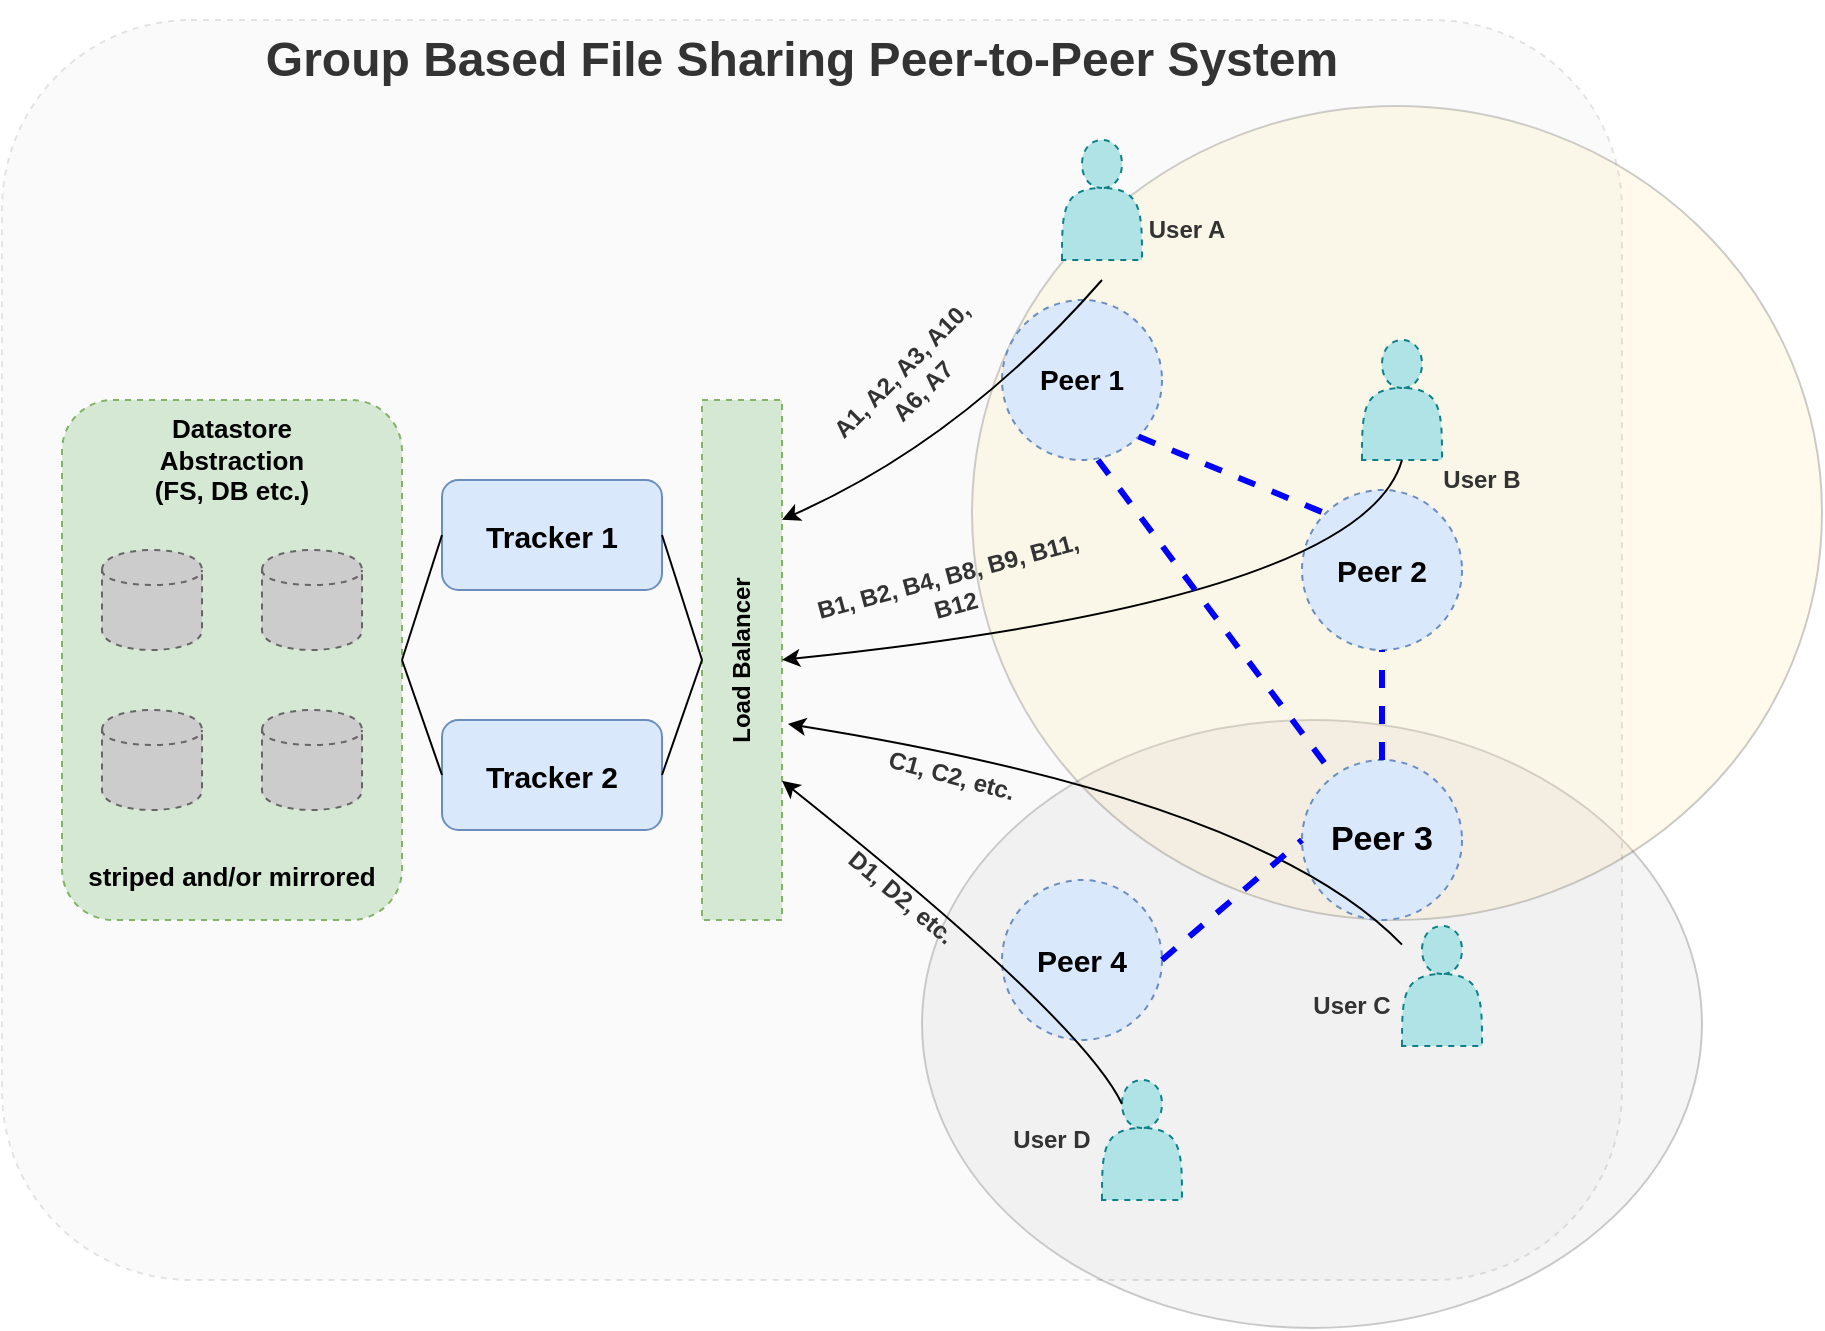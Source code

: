 <mxfile version="12.1.1" type="device" pages="1"><diagram id="8-N0gwUf99A12YqIqNOh" name="Page-1"><mxGraphModel dx="1625" dy="1444" grid="1" gridSize="10" guides="1" tooltips="1" connect="1" arrows="1" fold="1" page="1" pageScale="1" pageWidth="850" pageHeight="1100" math="0" shadow="0"><root><mxCell id="0"/><mxCell id="1" parent="0"/><mxCell id="0KMhMsb9U0eThNthFCwp-7" value="" style="ellipse;whiteSpace=wrap;html=1;fillColor=#CCCCCC;fontSize=13;fontColor=#0000FF;opacity=20;" vertex="1" parent="1"><mxGeometry x="320" y="240" width="390" height="304" as="geometry"/></mxCell><mxCell id="0KMhMsb9U0eThNthFCwp-6" value="" style="ellipse;whiteSpace=wrap;html=1;fillColor=#FFE599;fontSize=13;fontColor=#0000FF;opacity=20;" vertex="1" parent="1"><mxGeometry x="345" y="-67" width="425" height="407" as="geometry"/></mxCell><mxCell id="VY-Ikeo9gK86fXlxzu9T-64" value="" style="rounded=1;whiteSpace=wrap;html=1;dashed=1;fillColor=#CCCCCC;fontSize=24;fontColor=#333333;opacity=10;" parent="1" vertex="1"><mxGeometry x="-140" y="-110" width="810" height="630" as="geometry"/></mxCell><mxCell id="VY-Ikeo9gK86fXlxzu9T-10" value="&lt;br&gt;&lt;br&gt;&lt;br&gt;&lt;br&gt;&lt;br&gt;&lt;br&gt;&lt;br&gt;&lt;br&gt;&lt;br&gt;&lt;br&gt;&lt;br&gt;&lt;br&gt;&lt;br&gt;&lt;br&gt;&lt;br&gt;&lt;font style=&quot;font-size: 13px&quot;&gt;&lt;b&gt;striped and/or &lt;font style=&quot;font-size: 13px&quot;&gt;mirrored&lt;/font&gt;&lt;/b&gt;&lt;/font&gt;" style="rounded=1;whiteSpace=wrap;html=1;dashed=1;fillColor=#d5e8d4;strokeColor=#82b366;" parent="1" vertex="1"><mxGeometry x="-110" y="80" width="170" height="260" as="geometry"/></mxCell><mxCell id="VY-Ikeo9gK86fXlxzu9T-5" value="Load Balancer" style="rounded=0;whiteSpace=wrap;html=1;dashed=1;verticalAlign=middle;fontStyle=1;horizontal=0;fillColor=#d5e8d4;strokeColor=#82b366;" parent="1" vertex="1"><mxGeometry x="210" y="80" width="40" height="260" as="geometry"/></mxCell><mxCell id="VY-Ikeo9gK86fXlxzu9T-2" value="Tracker 2" style="rounded=1;whiteSpace=wrap;html=1;fontStyle=1;fillColor=#dae8fc;strokeColor=#6c8ebf;fontSize=15;" parent="1" vertex="1"><mxGeometry x="80" y="240" width="110" height="55" as="geometry"/></mxCell><mxCell id="VY-Ikeo9gK86fXlxzu9T-8" value="" style="shape=cylinder;whiteSpace=wrap;html=1;boundedLbl=1;backgroundOutline=1;dashed=1;fillColor=#CCCCCC;strokeColor=#666666;fontColor=#333333;" parent="1" vertex="1"><mxGeometry x="-90" y="155" width="50" height="50" as="geometry"/></mxCell><mxCell id="VY-Ikeo9gK86fXlxzu9T-9" value="Datastore Abstraction&lt;br style=&quot;font-size: 13px;&quot;&gt;(FS, DB etc.)" style="text;html=1;strokeColor=none;fillColor=none;align=center;verticalAlign=middle;whiteSpace=wrap;rounded=0;dashed=1;fontStyle=1;fontSize=13;" parent="1" vertex="1"><mxGeometry x="-65" y="85" width="80" height="50" as="geometry"/></mxCell><mxCell id="VY-Ikeo9gK86fXlxzu9T-11" value="Tracker 1" style="rounded=1;whiteSpace=wrap;html=1;fontStyle=1;fillColor=#dae8fc;strokeColor=#6c8ebf;fontSize=15;" parent="1" vertex="1"><mxGeometry x="80" y="120" width="110" height="55" as="geometry"/></mxCell><mxCell id="VY-Ikeo9gK86fXlxzu9T-18" value="Peer 1" style="ellipse;whiteSpace=wrap;html=1;aspect=fixed;dashed=1;fillColor=#dae8fc;strokeColor=#6c8ebf;fontStyle=1;fontSize=14;" parent="1" vertex="1"><mxGeometry x="360" y="30" width="80" height="80" as="geometry"/></mxCell><mxCell id="VY-Ikeo9gK86fXlxzu9T-19" value="Peer 2" style="ellipse;whiteSpace=wrap;html=1;aspect=fixed;dashed=1;fillColor=#dae8fc;strokeColor=#6c8ebf;fontStyle=1;fontSize=15;" parent="1" vertex="1"><mxGeometry x="510" y="125" width="80" height="80" as="geometry"/></mxCell><mxCell id="VY-Ikeo9gK86fXlxzu9T-20" value="Peer 3" style="ellipse;whiteSpace=wrap;html=1;aspect=fixed;dashed=1;fillColor=#dae8fc;strokeColor=#6c8ebf;fontStyle=1;fontSize=17;" parent="1" vertex="1"><mxGeometry x="510" y="260" width="80" height="80" as="geometry"/></mxCell><mxCell id="VY-Ikeo9gK86fXlxzu9T-21" value="Peer 4" style="ellipse;whiteSpace=wrap;html=1;aspect=fixed;dashed=1;fillColor=#dae8fc;strokeColor=#6c8ebf;fontStyle=1;fontSize=15;" parent="1" vertex="1"><mxGeometry x="360" y="320" width="80" height="80" as="geometry"/></mxCell><mxCell id="VY-Ikeo9gK86fXlxzu9T-24" value="" style="shape=actor;whiteSpace=wrap;html=1;dashed=1;fillColor=#b0e3e6;strokeColor=#0e8088;" parent="1" vertex="1"><mxGeometry x="390" y="-50" width="40" height="60" as="geometry"/></mxCell><mxCell id="VY-Ikeo9gK86fXlxzu9T-25" value="" style="shape=actor;whiteSpace=wrap;html=1;dashed=1;fillColor=#b0e3e6;strokeColor=#0e8088;" parent="1" vertex="1"><mxGeometry x="540" y="50" width="40" height="60" as="geometry"/></mxCell><mxCell id="VY-Ikeo9gK86fXlxzu9T-26" value="" style="shape=actor;whiteSpace=wrap;html=1;dashed=1;fillColor=#b0e3e6;strokeColor=#0e8088;" parent="1" vertex="1"><mxGeometry x="560" y="343" width="40" height="60" as="geometry"/></mxCell><mxCell id="VY-Ikeo9gK86fXlxzu9T-27" value="" style="shape=actor;whiteSpace=wrap;html=1;dashed=1;fillColor=#b0e3e6;strokeColor=#0e8088;" parent="1" vertex="1"><mxGeometry x="410" y="420" width="40" height="60" as="geometry"/></mxCell><mxCell id="VY-Ikeo9gK86fXlxzu9T-28" value="User A" style="text;html=1;strokeColor=none;fillColor=none;align=center;verticalAlign=middle;whiteSpace=wrap;rounded=0;dashed=1;fontColor=#333333;fontStyle=1" parent="1" vertex="1"><mxGeometry x="425" y="-10" width="55" height="10" as="geometry"/></mxCell><mxCell id="VY-Ikeo9gK86fXlxzu9T-30" value="User B" style="text;html=1;strokeColor=none;fillColor=none;align=center;verticalAlign=middle;whiteSpace=wrap;rounded=0;dashed=1;fontColor=#333333;fontStyle=1" parent="1" vertex="1"><mxGeometry x="570" y="110" width="60" height="20" as="geometry"/></mxCell><mxCell id="VY-Ikeo9gK86fXlxzu9T-32" value="User C" style="text;html=1;strokeColor=none;fillColor=none;align=center;verticalAlign=middle;whiteSpace=wrap;rounded=0;dashed=1;fontColor=#333333;fontStyle=1" parent="1" vertex="1"><mxGeometry x="510" y="373" width="50" height="20" as="geometry"/></mxCell><mxCell id="VY-Ikeo9gK86fXlxzu9T-34" value="User D" style="text;html=1;strokeColor=none;fillColor=none;align=center;verticalAlign=middle;whiteSpace=wrap;rounded=0;dashed=1;fontColor=#333333;fontStyle=1" parent="1" vertex="1"><mxGeometry x="360" y="440" width="50" height="20" as="geometry"/></mxCell><mxCell id="VY-Ikeo9gK86fXlxzu9T-38" value="" style="curved=1;endArrow=classic;html=1;fontColor=#333333;entryX=0.975;entryY=0.065;entryDx=0;entryDy=0;entryPerimeter=0;" parent="1" edge="1"><mxGeometry width="50" height="50" relative="1" as="geometry"><mxPoint x="410" y="20" as="sourcePoint"/><mxPoint x="250" y="139.9" as="targetPoint"/><Array as="points"><mxPoint x="340" y="100"/></Array></mxGeometry></mxCell><mxCell id="VY-Ikeo9gK86fXlxzu9T-40" value="A1, A2, A3, A10, A6, A7" style="text;html=1;strokeColor=none;fillColor=none;align=center;verticalAlign=middle;whiteSpace=wrap;rounded=0;dashed=1;fontColor=#333333;rotation=-45;fontStyle=1" parent="1" vertex="1"><mxGeometry x="260" y="60" width="110" height="20" as="geometry"/></mxCell><mxCell id="VY-Ikeo9gK86fXlxzu9T-42" value="" style="curved=1;endArrow=classic;html=1;fontColor=#333333;entryX=0.975;entryY=0.065;entryDx=0;entryDy=0;entryPerimeter=0;exitX=0.5;exitY=1;exitDx=0;exitDy=0;" parent="1" source="VY-Ikeo9gK86fXlxzu9T-25" edge="1"><mxGeometry width="50" height="50" relative="1" as="geometry"><mxPoint x="410" y="90" as="sourcePoint"/><mxPoint x="250" y="209.9" as="targetPoint"/><Array as="points"><mxPoint x="540" y="180"/></Array></mxGeometry></mxCell><mxCell id="VY-Ikeo9gK86fXlxzu9T-44" value="B1, B2, B4, B8, B9, B11, B12" style="text;html=1;strokeColor=none;fillColor=none;align=center;verticalAlign=middle;whiteSpace=wrap;rounded=0;dashed=1;fontColor=#333333;rotation=-15;fontStyle=1" parent="1" vertex="1"><mxGeometry x="260" y="163.5" width="150" height="23" as="geometry"/></mxCell><mxCell id="VY-Ikeo9gK86fXlxzu9T-45" value="" style="curved=1;endArrow=classic;html=1;fontColor=#333333;entryX=1.075;entryY=0.623;entryDx=0;entryDy=0;entryPerimeter=0;" parent="1" source="VY-Ikeo9gK86fXlxzu9T-26" target="VY-Ikeo9gK86fXlxzu9T-5" edge="1"><mxGeometry width="50" height="50" relative="1" as="geometry"><mxPoint x="570" y="120" as="sourcePoint"/><mxPoint x="260" y="219.9" as="targetPoint"/><Array as="points"><mxPoint x="490" y="280"/></Array></mxGeometry></mxCell><mxCell id="VY-Ikeo9gK86fXlxzu9T-46" value="" style="curved=1;endArrow=classic;html=1;fontColor=#333333;entryX=0.975;entryY=0.065;entryDx=0;entryDy=0;entryPerimeter=0;exitX=0.25;exitY=0.2;exitDx=0;exitDy=0;exitPerimeter=0;" parent="1" source="VY-Ikeo9gK86fXlxzu9T-27" edge="1"><mxGeometry width="50" height="50" relative="1" as="geometry"><mxPoint x="550" y="402.833" as="sourcePoint"/><mxPoint x="250" y="270.4" as="targetPoint"/><Array as="points"><mxPoint x="400" y="390"/></Array></mxGeometry></mxCell><mxCell id="VY-Ikeo9gK86fXlxzu9T-47" value="" style="endArrow=none;dashed=1;html=1;fontColor=#333333;entryX=0;entryY=0;entryDx=0;entryDy=0;exitX=1;exitY=1;exitDx=0;exitDy=0;strokeWidth=3;strokeColor=#0000FF;" parent="1" source="VY-Ikeo9gK86fXlxzu9T-18" target="VY-Ikeo9gK86fXlxzu9T-19" edge="1"><mxGeometry width="50" height="50" relative="1" as="geometry"><mxPoint x="-110" y="550" as="sourcePoint"/><mxPoint x="-60" y="500" as="targetPoint"/></mxGeometry></mxCell><mxCell id="VY-Ikeo9gK86fXlxzu9T-50" value="" style="endArrow=none;dashed=1;html=1;fontColor=#333333;exitX=0.6;exitY=1;exitDx=0;exitDy=0;exitPerimeter=0;strokeColor=#0000FF;strokeWidth=3;" parent="1" source="VY-Ikeo9gK86fXlxzu9T-18" target="VY-Ikeo9gK86fXlxzu9T-20" edge="1"><mxGeometry width="50" height="50" relative="1" as="geometry"><mxPoint x="431.04" y="113.04" as="sourcePoint"/><mxPoint x="531.716" y="203.284" as="targetPoint"/></mxGeometry></mxCell><mxCell id="VY-Ikeo9gK86fXlxzu9T-54" value="" style="endArrow=none;dashed=1;html=1;fontColor=#333333;entryX=0;entryY=0.5;entryDx=0;entryDy=0;exitX=1;exitY=0.5;exitDx=0;exitDy=0;strokeColor=#0000FF;strokeWidth=3;" parent="1" source="VY-Ikeo9gK86fXlxzu9T-21" target="VY-Ikeo9gK86fXlxzu9T-20" edge="1"><mxGeometry width="50" height="50" relative="1" as="geometry"><mxPoint x="-110" y="550" as="sourcePoint"/><mxPoint x="-60" y="500" as="targetPoint"/></mxGeometry></mxCell><mxCell id="VY-Ikeo9gK86fXlxzu9T-55" value="" style="endArrow=none;dashed=1;html=1;fontColor=#333333;entryX=0.5;entryY=1;entryDx=0;entryDy=0;strokeColor=#0000FF;strokeWidth=3;" parent="1" source="VY-Ikeo9gK86fXlxzu9T-20" target="VY-Ikeo9gK86fXlxzu9T-19" edge="1"><mxGeometry width="50" height="50" relative="1" as="geometry"><mxPoint x="450" y="370" as="sourcePoint"/><mxPoint x="520" y="310" as="targetPoint"/></mxGeometry></mxCell><mxCell id="VY-Ikeo9gK86fXlxzu9T-56" value="" style="endArrow=none;html=1;fontColor=#333333;entryX=0;entryY=0.5;entryDx=0;entryDy=0;exitX=1;exitY=0.5;exitDx=0;exitDy=0;" parent="1" source="VY-Ikeo9gK86fXlxzu9T-11" target="VY-Ikeo9gK86fXlxzu9T-5" edge="1"><mxGeometry width="50" height="50" relative="1" as="geometry"><mxPoint x="-110" y="550" as="sourcePoint"/><mxPoint x="-60" y="500" as="targetPoint"/></mxGeometry></mxCell><mxCell id="VY-Ikeo9gK86fXlxzu9T-57" value="" style="endArrow=none;html=1;fontColor=#333333;exitX=1;exitY=0.5;exitDx=0;exitDy=0;" parent="1" source="VY-Ikeo9gK86fXlxzu9T-2" edge="1"><mxGeometry width="50" height="50" relative="1" as="geometry"><mxPoint x="200" y="157.5" as="sourcePoint"/><mxPoint x="210" y="210" as="targetPoint"/></mxGeometry></mxCell><mxCell id="VY-Ikeo9gK86fXlxzu9T-58" value="" style="endArrow=none;html=1;fontColor=#333333;entryX=0;entryY=0.5;entryDx=0;entryDy=0;exitX=1;exitY=0.5;exitDx=0;exitDy=0;" parent="1" source="VY-Ikeo9gK86fXlxzu9T-10" target="VY-Ikeo9gK86fXlxzu9T-11" edge="1"><mxGeometry width="50" height="50" relative="1" as="geometry"><mxPoint x="-110" y="550" as="sourcePoint"/><mxPoint x="-60" y="500" as="targetPoint"/></mxGeometry></mxCell><mxCell id="VY-Ikeo9gK86fXlxzu9T-59" value="" style="endArrow=none;html=1;fontColor=#333333;entryX=0;entryY=0.5;entryDx=0;entryDy=0;exitX=1;exitY=0.5;exitDx=0;exitDy=0;" parent="1" source="VY-Ikeo9gK86fXlxzu9T-10" target="VY-Ikeo9gK86fXlxzu9T-2" edge="1"><mxGeometry width="50" height="50" relative="1" as="geometry"><mxPoint x="70" y="220" as="sourcePoint"/><mxPoint x="90" y="157.5" as="targetPoint"/></mxGeometry></mxCell><mxCell id="VY-Ikeo9gK86fXlxzu9T-60" value="Group Based File Sharing Peer-to-Peer System" style="text;html=1;strokeColor=none;fillColor=none;align=center;verticalAlign=middle;whiteSpace=wrap;rounded=0;dashed=1;fontColor=#333333;fontSize=24;fontStyle=1" parent="1" vertex="1"><mxGeometry x="-40" y="-120" width="600" height="60" as="geometry"/></mxCell><mxCell id="VY-Ikeo9gK86fXlxzu9T-61" value="C1, C2, etc." style="text;html=1;strokeColor=none;fillColor=none;align=center;verticalAlign=middle;whiteSpace=wrap;rounded=0;dashed=1;fontColor=#333333;rotation=15;fontStyle=1" parent="1" vertex="1"><mxGeometry x="260" y="256" width="150" height="23" as="geometry"/></mxCell><mxCell id="VY-Ikeo9gK86fXlxzu9T-63" value="D1, D2, etc." style="text;html=1;strokeColor=none;fillColor=none;align=center;verticalAlign=middle;whiteSpace=wrap;rounded=0;dashed=1;fontColor=#333333;rotation=40;fontStyle=1" parent="1" vertex="1"><mxGeometry x="235" y="317" width="150" height="23" as="geometry"/></mxCell><mxCell id="0KMhMsb9U0eThNthFCwp-2" value="" style="shape=cylinder;whiteSpace=wrap;html=1;boundedLbl=1;backgroundOutline=1;dashed=1;fillColor=#CCCCCC;strokeColor=#666666;fontColor=#333333;" vertex="1" parent="1"><mxGeometry x="-10" y="155" width="50" height="50" as="geometry"/></mxCell><mxCell id="0KMhMsb9U0eThNthFCwp-3" value="" style="shape=cylinder;whiteSpace=wrap;html=1;boundedLbl=1;backgroundOutline=1;dashed=1;fillColor=#CCCCCC;strokeColor=#666666;fontColor=#333333;" vertex="1" parent="1"><mxGeometry x="-90" y="235" width="50" height="50" as="geometry"/></mxCell><mxCell id="0KMhMsb9U0eThNthFCwp-4" value="" style="shape=cylinder;whiteSpace=wrap;html=1;boundedLbl=1;backgroundOutline=1;dashed=1;fillColor=#CCCCCC;strokeColor=#666666;fontColor=#333333;" vertex="1" parent="1"><mxGeometry x="-10" y="235" width="50" height="50" as="geometry"/></mxCell></root></mxGraphModel></diagram></mxfile>